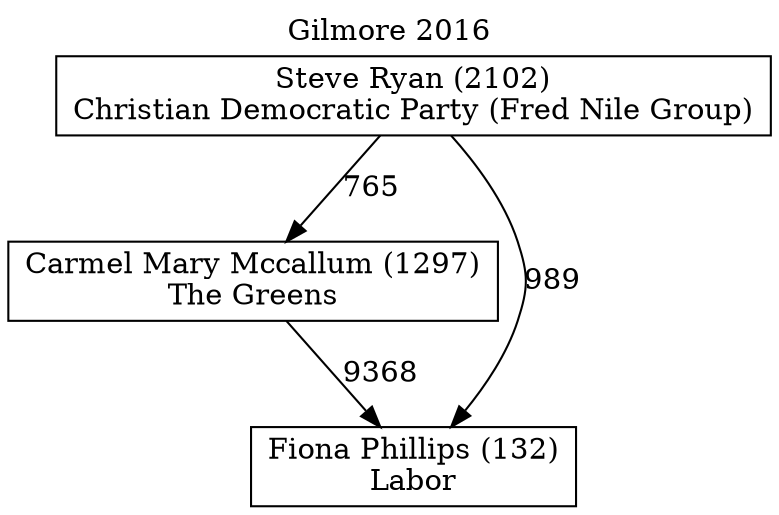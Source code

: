 // House preference flow
digraph "Fiona Phillips (132)_Gilmore_2016" {
	graph [label="Gilmore 2016" labelloc=t mclimit=10]
	node [shape=box]
	"Carmel Mary Mccallum (1297)" [label="Carmel Mary Mccallum (1297)
The Greens"]
	"Fiona Phillips (132)" [label="Fiona Phillips (132)
Labor"]
	"Steve Ryan (2102)" [label="Steve Ryan (2102)
Christian Democratic Party (Fred Nile Group)"]
	"Carmel Mary Mccallum (1297)" -> "Fiona Phillips (132)" [label=9368]
	"Steve Ryan (2102)" -> "Carmel Mary Mccallum (1297)" [label=765]
	"Steve Ryan (2102)" -> "Fiona Phillips (132)" [label=989]
}
